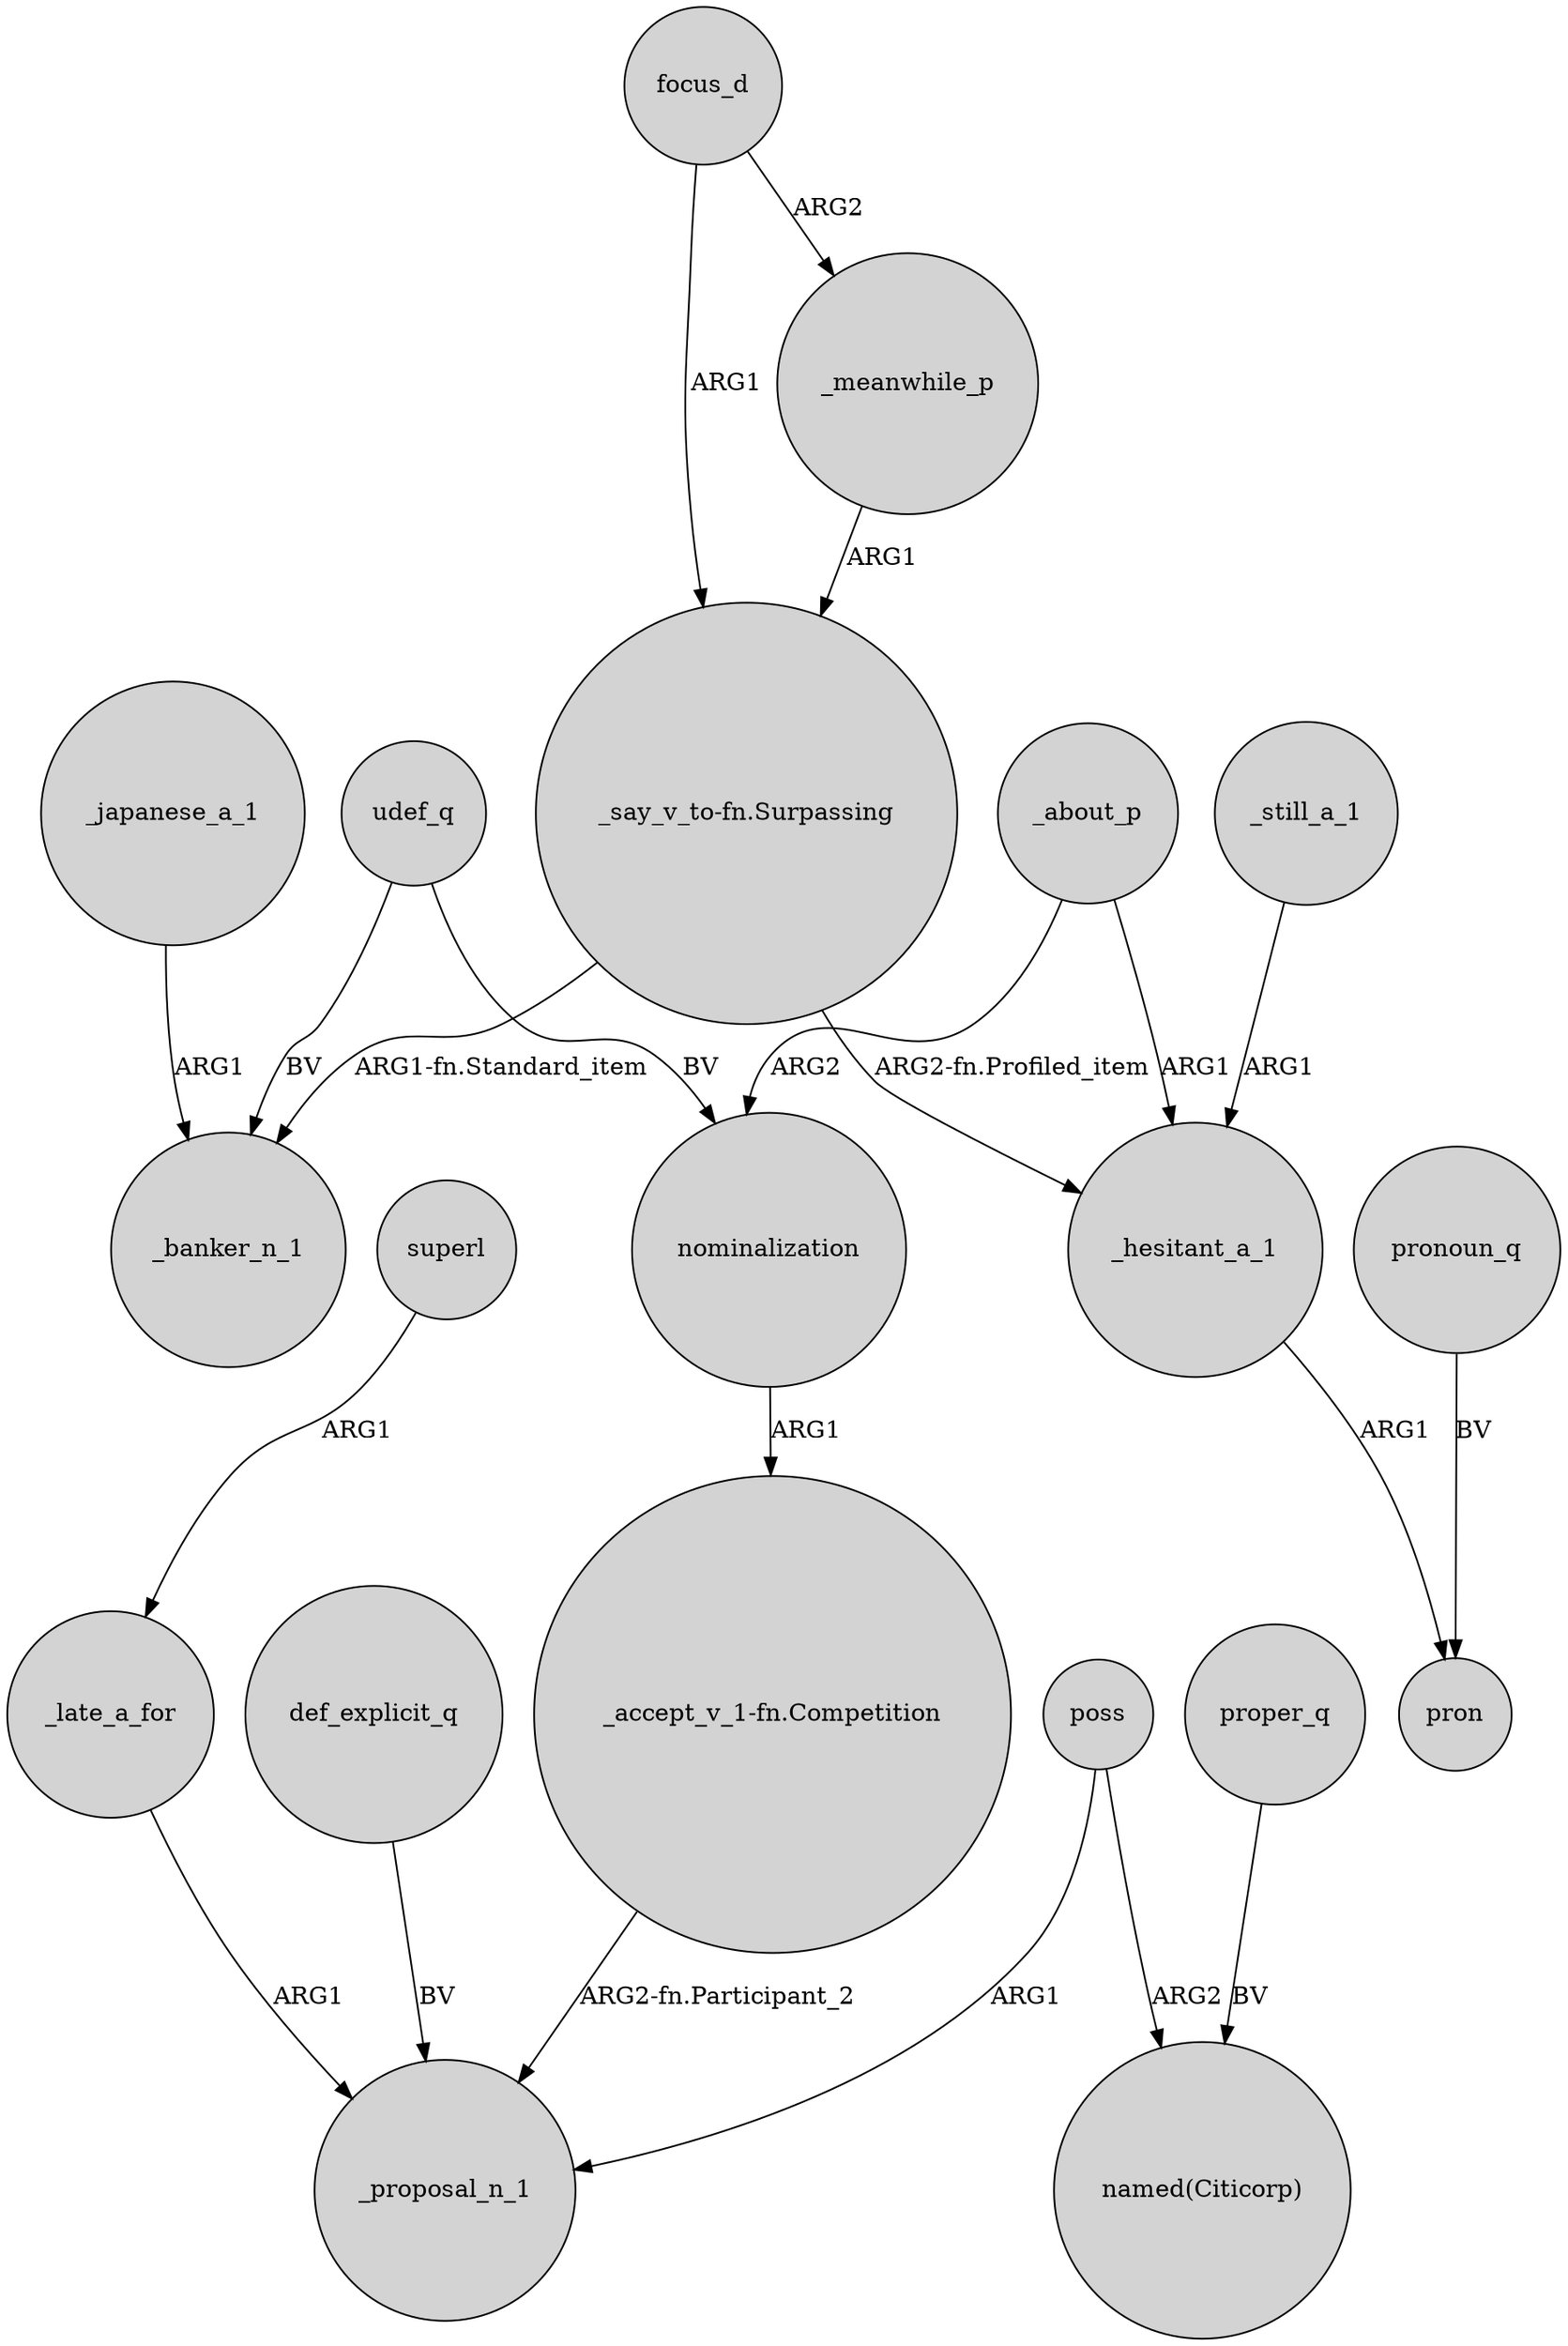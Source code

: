 digraph {
	node [shape=circle style=filled]
	_japanese_a_1 -> _banker_n_1 [label=ARG1]
	udef_q -> nominalization [label=BV]
	superl -> _late_a_for [label=ARG1]
	"_say_v_to-fn.Surpassing" -> _hesitant_a_1 [label="ARG2-fn.Profiled_item"]
	poss -> _proposal_n_1 [label=ARG1]
	_late_a_for -> _proposal_n_1 [label=ARG1]
	_about_p -> nominalization [label=ARG2]
	_meanwhile_p -> "_say_v_to-fn.Surpassing" [label=ARG1]
	pronoun_q -> pron [label=BV]
	focus_d -> _meanwhile_p [label=ARG2]
	_about_p -> _hesitant_a_1 [label=ARG1]
	nominalization -> "_accept_v_1-fn.Competition" [label=ARG1]
	poss -> "named(Citicorp)" [label=ARG2]
	_hesitant_a_1 -> pron [label=ARG1]
	_still_a_1 -> _hesitant_a_1 [label=ARG1]
	focus_d -> "_say_v_to-fn.Surpassing" [label=ARG1]
	proper_q -> "named(Citicorp)" [label=BV]
	"_accept_v_1-fn.Competition" -> _proposal_n_1 [label="ARG2-fn.Participant_2"]
	udef_q -> _banker_n_1 [label=BV]
	def_explicit_q -> _proposal_n_1 [label=BV]
	"_say_v_to-fn.Surpassing" -> _banker_n_1 [label="ARG1-fn.Standard_item"]
}
